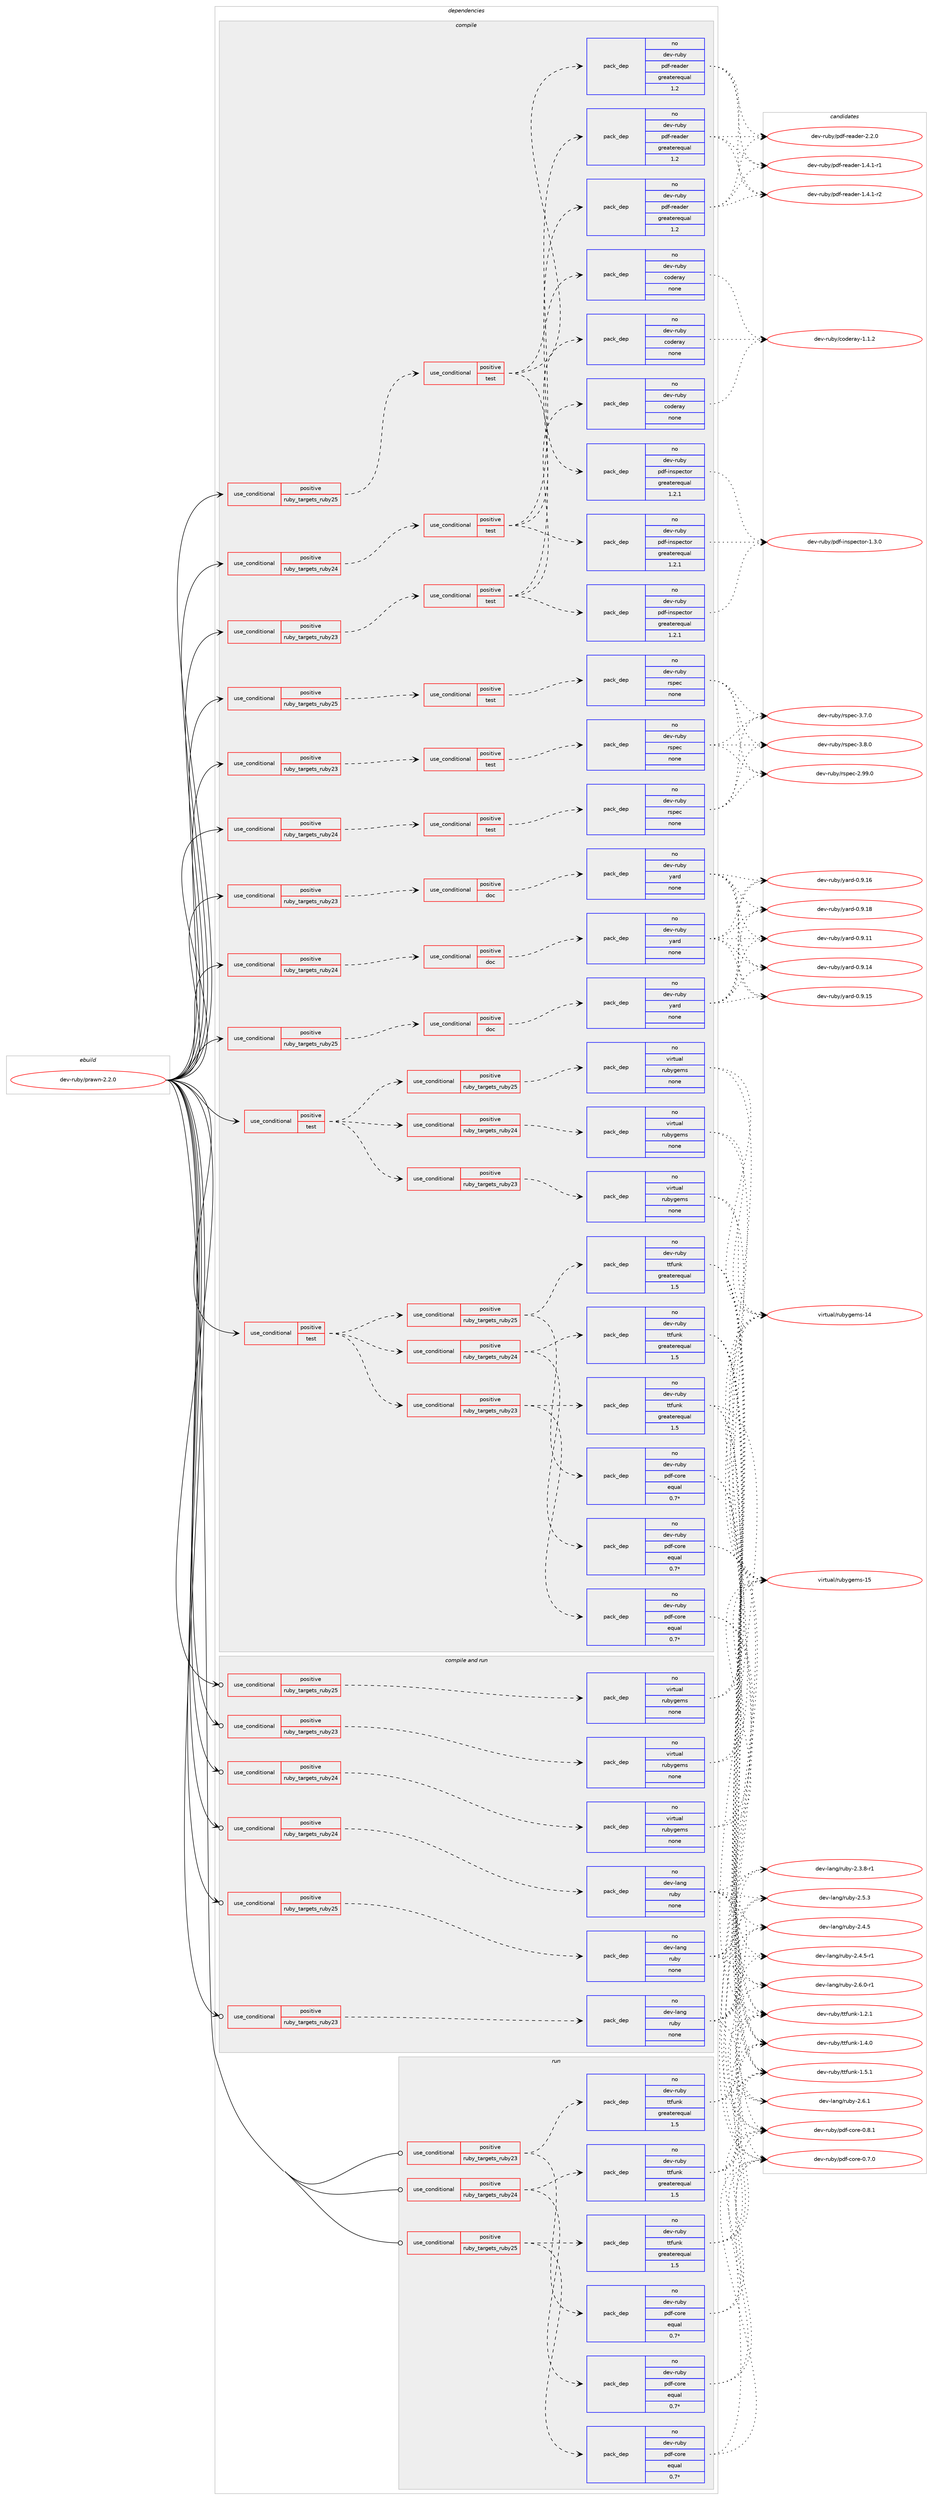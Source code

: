 digraph prolog {

# *************
# Graph options
# *************

newrank=true;
concentrate=true;
compound=true;
graph [rankdir=LR,fontname=Helvetica,fontsize=10,ranksep=1.5];#, ranksep=2.5, nodesep=0.2];
edge  [arrowhead=vee];
node  [fontname=Helvetica,fontsize=10];

# **********
# The ebuild
# **********

subgraph cluster_leftcol {
color=gray;
rank=same;
label=<<i>ebuild</i>>;
id [label="dev-ruby/prawn-2.2.0", color=red, width=4, href="../dev-ruby/prawn-2.2.0.svg"];
}

# ****************
# The dependencies
# ****************

subgraph cluster_midcol {
color=gray;
label=<<i>dependencies</i>>;
subgraph cluster_compile {
fillcolor="#eeeeee";
style=filled;
label=<<i>compile</i>>;
subgraph cond409735 {
dependency1512129 [label=<<TABLE BORDER="0" CELLBORDER="1" CELLSPACING="0" CELLPADDING="4"><TR><TD ROWSPAN="3" CELLPADDING="10">use_conditional</TD></TR><TR><TD>positive</TD></TR><TR><TD>ruby_targets_ruby23</TD></TR></TABLE>>, shape=none, color=red];
subgraph cond409736 {
dependency1512130 [label=<<TABLE BORDER="0" CELLBORDER="1" CELLSPACING="0" CELLPADDING="4"><TR><TD ROWSPAN="3" CELLPADDING="10">use_conditional</TD></TR><TR><TD>positive</TD></TR><TR><TD>doc</TD></TR></TABLE>>, shape=none, color=red];
subgraph pack1078888 {
dependency1512131 [label=<<TABLE BORDER="0" CELLBORDER="1" CELLSPACING="0" CELLPADDING="4" WIDTH="220"><TR><TD ROWSPAN="6" CELLPADDING="30">pack_dep</TD></TR><TR><TD WIDTH="110">no</TD></TR><TR><TD>dev-ruby</TD></TR><TR><TD>yard</TD></TR><TR><TD>none</TD></TR><TR><TD></TD></TR></TABLE>>, shape=none, color=blue];
}
dependency1512130:e -> dependency1512131:w [weight=20,style="dashed",arrowhead="vee"];
}
dependency1512129:e -> dependency1512130:w [weight=20,style="dashed",arrowhead="vee"];
}
id:e -> dependency1512129:w [weight=20,style="solid",arrowhead="vee"];
subgraph cond409737 {
dependency1512132 [label=<<TABLE BORDER="0" CELLBORDER="1" CELLSPACING="0" CELLPADDING="4"><TR><TD ROWSPAN="3" CELLPADDING="10">use_conditional</TD></TR><TR><TD>positive</TD></TR><TR><TD>ruby_targets_ruby23</TD></TR></TABLE>>, shape=none, color=red];
subgraph cond409738 {
dependency1512133 [label=<<TABLE BORDER="0" CELLBORDER="1" CELLSPACING="0" CELLPADDING="4"><TR><TD ROWSPAN="3" CELLPADDING="10">use_conditional</TD></TR><TR><TD>positive</TD></TR><TR><TD>test</TD></TR></TABLE>>, shape=none, color=red];
subgraph pack1078889 {
dependency1512134 [label=<<TABLE BORDER="0" CELLBORDER="1" CELLSPACING="0" CELLPADDING="4" WIDTH="220"><TR><TD ROWSPAN="6" CELLPADDING="30">pack_dep</TD></TR><TR><TD WIDTH="110">no</TD></TR><TR><TD>dev-ruby</TD></TR><TR><TD>coderay</TD></TR><TR><TD>none</TD></TR><TR><TD></TD></TR></TABLE>>, shape=none, color=blue];
}
dependency1512133:e -> dependency1512134:w [weight=20,style="dashed",arrowhead="vee"];
subgraph pack1078890 {
dependency1512135 [label=<<TABLE BORDER="0" CELLBORDER="1" CELLSPACING="0" CELLPADDING="4" WIDTH="220"><TR><TD ROWSPAN="6" CELLPADDING="30">pack_dep</TD></TR><TR><TD WIDTH="110">no</TD></TR><TR><TD>dev-ruby</TD></TR><TR><TD>pdf-inspector</TD></TR><TR><TD>greaterequal</TD></TR><TR><TD>1.2.1</TD></TR></TABLE>>, shape=none, color=blue];
}
dependency1512133:e -> dependency1512135:w [weight=20,style="dashed",arrowhead="vee"];
subgraph pack1078891 {
dependency1512136 [label=<<TABLE BORDER="0" CELLBORDER="1" CELLSPACING="0" CELLPADDING="4" WIDTH="220"><TR><TD ROWSPAN="6" CELLPADDING="30">pack_dep</TD></TR><TR><TD WIDTH="110">no</TD></TR><TR><TD>dev-ruby</TD></TR><TR><TD>pdf-reader</TD></TR><TR><TD>greaterequal</TD></TR><TR><TD>1.2</TD></TR></TABLE>>, shape=none, color=blue];
}
dependency1512133:e -> dependency1512136:w [weight=20,style="dashed",arrowhead="vee"];
}
dependency1512132:e -> dependency1512133:w [weight=20,style="dashed",arrowhead="vee"];
}
id:e -> dependency1512132:w [weight=20,style="solid",arrowhead="vee"];
subgraph cond409739 {
dependency1512137 [label=<<TABLE BORDER="0" CELLBORDER="1" CELLSPACING="0" CELLPADDING="4"><TR><TD ROWSPAN="3" CELLPADDING="10">use_conditional</TD></TR><TR><TD>positive</TD></TR><TR><TD>ruby_targets_ruby23</TD></TR></TABLE>>, shape=none, color=red];
subgraph cond409740 {
dependency1512138 [label=<<TABLE BORDER="0" CELLBORDER="1" CELLSPACING="0" CELLPADDING="4"><TR><TD ROWSPAN="3" CELLPADDING="10">use_conditional</TD></TR><TR><TD>positive</TD></TR><TR><TD>test</TD></TR></TABLE>>, shape=none, color=red];
subgraph pack1078892 {
dependency1512139 [label=<<TABLE BORDER="0" CELLBORDER="1" CELLSPACING="0" CELLPADDING="4" WIDTH="220"><TR><TD ROWSPAN="6" CELLPADDING="30">pack_dep</TD></TR><TR><TD WIDTH="110">no</TD></TR><TR><TD>dev-ruby</TD></TR><TR><TD>rspec</TD></TR><TR><TD>none</TD></TR><TR><TD></TD></TR></TABLE>>, shape=none, color=blue];
}
dependency1512138:e -> dependency1512139:w [weight=20,style="dashed",arrowhead="vee"];
}
dependency1512137:e -> dependency1512138:w [weight=20,style="dashed",arrowhead="vee"];
}
id:e -> dependency1512137:w [weight=20,style="solid",arrowhead="vee"];
subgraph cond409741 {
dependency1512140 [label=<<TABLE BORDER="0" CELLBORDER="1" CELLSPACING="0" CELLPADDING="4"><TR><TD ROWSPAN="3" CELLPADDING="10">use_conditional</TD></TR><TR><TD>positive</TD></TR><TR><TD>ruby_targets_ruby24</TD></TR></TABLE>>, shape=none, color=red];
subgraph cond409742 {
dependency1512141 [label=<<TABLE BORDER="0" CELLBORDER="1" CELLSPACING="0" CELLPADDING="4"><TR><TD ROWSPAN="3" CELLPADDING="10">use_conditional</TD></TR><TR><TD>positive</TD></TR><TR><TD>doc</TD></TR></TABLE>>, shape=none, color=red];
subgraph pack1078893 {
dependency1512142 [label=<<TABLE BORDER="0" CELLBORDER="1" CELLSPACING="0" CELLPADDING="4" WIDTH="220"><TR><TD ROWSPAN="6" CELLPADDING="30">pack_dep</TD></TR><TR><TD WIDTH="110">no</TD></TR><TR><TD>dev-ruby</TD></TR><TR><TD>yard</TD></TR><TR><TD>none</TD></TR><TR><TD></TD></TR></TABLE>>, shape=none, color=blue];
}
dependency1512141:e -> dependency1512142:w [weight=20,style="dashed",arrowhead="vee"];
}
dependency1512140:e -> dependency1512141:w [weight=20,style="dashed",arrowhead="vee"];
}
id:e -> dependency1512140:w [weight=20,style="solid",arrowhead="vee"];
subgraph cond409743 {
dependency1512143 [label=<<TABLE BORDER="0" CELLBORDER="1" CELLSPACING="0" CELLPADDING="4"><TR><TD ROWSPAN="3" CELLPADDING="10">use_conditional</TD></TR><TR><TD>positive</TD></TR><TR><TD>ruby_targets_ruby24</TD></TR></TABLE>>, shape=none, color=red];
subgraph cond409744 {
dependency1512144 [label=<<TABLE BORDER="0" CELLBORDER="1" CELLSPACING="0" CELLPADDING="4"><TR><TD ROWSPAN="3" CELLPADDING="10">use_conditional</TD></TR><TR><TD>positive</TD></TR><TR><TD>test</TD></TR></TABLE>>, shape=none, color=red];
subgraph pack1078894 {
dependency1512145 [label=<<TABLE BORDER="0" CELLBORDER="1" CELLSPACING="0" CELLPADDING="4" WIDTH="220"><TR><TD ROWSPAN="6" CELLPADDING="30">pack_dep</TD></TR><TR><TD WIDTH="110">no</TD></TR><TR><TD>dev-ruby</TD></TR><TR><TD>coderay</TD></TR><TR><TD>none</TD></TR><TR><TD></TD></TR></TABLE>>, shape=none, color=blue];
}
dependency1512144:e -> dependency1512145:w [weight=20,style="dashed",arrowhead="vee"];
subgraph pack1078895 {
dependency1512146 [label=<<TABLE BORDER="0" CELLBORDER="1" CELLSPACING="0" CELLPADDING="4" WIDTH="220"><TR><TD ROWSPAN="6" CELLPADDING="30">pack_dep</TD></TR><TR><TD WIDTH="110">no</TD></TR><TR><TD>dev-ruby</TD></TR><TR><TD>pdf-inspector</TD></TR><TR><TD>greaterequal</TD></TR><TR><TD>1.2.1</TD></TR></TABLE>>, shape=none, color=blue];
}
dependency1512144:e -> dependency1512146:w [weight=20,style="dashed",arrowhead="vee"];
subgraph pack1078896 {
dependency1512147 [label=<<TABLE BORDER="0" CELLBORDER="1" CELLSPACING="0" CELLPADDING="4" WIDTH="220"><TR><TD ROWSPAN="6" CELLPADDING="30">pack_dep</TD></TR><TR><TD WIDTH="110">no</TD></TR><TR><TD>dev-ruby</TD></TR><TR><TD>pdf-reader</TD></TR><TR><TD>greaterequal</TD></TR><TR><TD>1.2</TD></TR></TABLE>>, shape=none, color=blue];
}
dependency1512144:e -> dependency1512147:w [weight=20,style="dashed",arrowhead="vee"];
}
dependency1512143:e -> dependency1512144:w [weight=20,style="dashed",arrowhead="vee"];
}
id:e -> dependency1512143:w [weight=20,style="solid",arrowhead="vee"];
subgraph cond409745 {
dependency1512148 [label=<<TABLE BORDER="0" CELLBORDER="1" CELLSPACING="0" CELLPADDING="4"><TR><TD ROWSPAN="3" CELLPADDING="10">use_conditional</TD></TR><TR><TD>positive</TD></TR><TR><TD>ruby_targets_ruby24</TD></TR></TABLE>>, shape=none, color=red];
subgraph cond409746 {
dependency1512149 [label=<<TABLE BORDER="0" CELLBORDER="1" CELLSPACING="0" CELLPADDING="4"><TR><TD ROWSPAN="3" CELLPADDING="10">use_conditional</TD></TR><TR><TD>positive</TD></TR><TR><TD>test</TD></TR></TABLE>>, shape=none, color=red];
subgraph pack1078897 {
dependency1512150 [label=<<TABLE BORDER="0" CELLBORDER="1" CELLSPACING="0" CELLPADDING="4" WIDTH="220"><TR><TD ROWSPAN="6" CELLPADDING="30">pack_dep</TD></TR><TR><TD WIDTH="110">no</TD></TR><TR><TD>dev-ruby</TD></TR><TR><TD>rspec</TD></TR><TR><TD>none</TD></TR><TR><TD></TD></TR></TABLE>>, shape=none, color=blue];
}
dependency1512149:e -> dependency1512150:w [weight=20,style="dashed",arrowhead="vee"];
}
dependency1512148:e -> dependency1512149:w [weight=20,style="dashed",arrowhead="vee"];
}
id:e -> dependency1512148:w [weight=20,style="solid",arrowhead="vee"];
subgraph cond409747 {
dependency1512151 [label=<<TABLE BORDER="0" CELLBORDER="1" CELLSPACING="0" CELLPADDING="4"><TR><TD ROWSPAN="3" CELLPADDING="10">use_conditional</TD></TR><TR><TD>positive</TD></TR><TR><TD>ruby_targets_ruby25</TD></TR></TABLE>>, shape=none, color=red];
subgraph cond409748 {
dependency1512152 [label=<<TABLE BORDER="0" CELLBORDER="1" CELLSPACING="0" CELLPADDING="4"><TR><TD ROWSPAN="3" CELLPADDING="10">use_conditional</TD></TR><TR><TD>positive</TD></TR><TR><TD>doc</TD></TR></TABLE>>, shape=none, color=red];
subgraph pack1078898 {
dependency1512153 [label=<<TABLE BORDER="0" CELLBORDER="1" CELLSPACING="0" CELLPADDING="4" WIDTH="220"><TR><TD ROWSPAN="6" CELLPADDING="30">pack_dep</TD></TR><TR><TD WIDTH="110">no</TD></TR><TR><TD>dev-ruby</TD></TR><TR><TD>yard</TD></TR><TR><TD>none</TD></TR><TR><TD></TD></TR></TABLE>>, shape=none, color=blue];
}
dependency1512152:e -> dependency1512153:w [weight=20,style="dashed",arrowhead="vee"];
}
dependency1512151:e -> dependency1512152:w [weight=20,style="dashed",arrowhead="vee"];
}
id:e -> dependency1512151:w [weight=20,style="solid",arrowhead="vee"];
subgraph cond409749 {
dependency1512154 [label=<<TABLE BORDER="0" CELLBORDER="1" CELLSPACING="0" CELLPADDING="4"><TR><TD ROWSPAN="3" CELLPADDING="10">use_conditional</TD></TR><TR><TD>positive</TD></TR><TR><TD>ruby_targets_ruby25</TD></TR></TABLE>>, shape=none, color=red];
subgraph cond409750 {
dependency1512155 [label=<<TABLE BORDER="0" CELLBORDER="1" CELLSPACING="0" CELLPADDING="4"><TR><TD ROWSPAN="3" CELLPADDING="10">use_conditional</TD></TR><TR><TD>positive</TD></TR><TR><TD>test</TD></TR></TABLE>>, shape=none, color=red];
subgraph pack1078899 {
dependency1512156 [label=<<TABLE BORDER="0" CELLBORDER="1" CELLSPACING="0" CELLPADDING="4" WIDTH="220"><TR><TD ROWSPAN="6" CELLPADDING="30">pack_dep</TD></TR><TR><TD WIDTH="110">no</TD></TR><TR><TD>dev-ruby</TD></TR><TR><TD>coderay</TD></TR><TR><TD>none</TD></TR><TR><TD></TD></TR></TABLE>>, shape=none, color=blue];
}
dependency1512155:e -> dependency1512156:w [weight=20,style="dashed",arrowhead="vee"];
subgraph pack1078900 {
dependency1512157 [label=<<TABLE BORDER="0" CELLBORDER="1" CELLSPACING="0" CELLPADDING="4" WIDTH="220"><TR><TD ROWSPAN="6" CELLPADDING="30">pack_dep</TD></TR><TR><TD WIDTH="110">no</TD></TR><TR><TD>dev-ruby</TD></TR><TR><TD>pdf-inspector</TD></TR><TR><TD>greaterequal</TD></TR><TR><TD>1.2.1</TD></TR></TABLE>>, shape=none, color=blue];
}
dependency1512155:e -> dependency1512157:w [weight=20,style="dashed",arrowhead="vee"];
subgraph pack1078901 {
dependency1512158 [label=<<TABLE BORDER="0" CELLBORDER="1" CELLSPACING="0" CELLPADDING="4" WIDTH="220"><TR><TD ROWSPAN="6" CELLPADDING="30">pack_dep</TD></TR><TR><TD WIDTH="110">no</TD></TR><TR><TD>dev-ruby</TD></TR><TR><TD>pdf-reader</TD></TR><TR><TD>greaterequal</TD></TR><TR><TD>1.2</TD></TR></TABLE>>, shape=none, color=blue];
}
dependency1512155:e -> dependency1512158:w [weight=20,style="dashed",arrowhead="vee"];
}
dependency1512154:e -> dependency1512155:w [weight=20,style="dashed",arrowhead="vee"];
}
id:e -> dependency1512154:w [weight=20,style="solid",arrowhead="vee"];
subgraph cond409751 {
dependency1512159 [label=<<TABLE BORDER="0" CELLBORDER="1" CELLSPACING="0" CELLPADDING="4"><TR><TD ROWSPAN="3" CELLPADDING="10">use_conditional</TD></TR><TR><TD>positive</TD></TR><TR><TD>ruby_targets_ruby25</TD></TR></TABLE>>, shape=none, color=red];
subgraph cond409752 {
dependency1512160 [label=<<TABLE BORDER="0" CELLBORDER="1" CELLSPACING="0" CELLPADDING="4"><TR><TD ROWSPAN="3" CELLPADDING="10">use_conditional</TD></TR><TR><TD>positive</TD></TR><TR><TD>test</TD></TR></TABLE>>, shape=none, color=red];
subgraph pack1078902 {
dependency1512161 [label=<<TABLE BORDER="0" CELLBORDER="1" CELLSPACING="0" CELLPADDING="4" WIDTH="220"><TR><TD ROWSPAN="6" CELLPADDING="30">pack_dep</TD></TR><TR><TD WIDTH="110">no</TD></TR><TR><TD>dev-ruby</TD></TR><TR><TD>rspec</TD></TR><TR><TD>none</TD></TR><TR><TD></TD></TR></TABLE>>, shape=none, color=blue];
}
dependency1512160:e -> dependency1512161:w [weight=20,style="dashed",arrowhead="vee"];
}
dependency1512159:e -> dependency1512160:w [weight=20,style="dashed",arrowhead="vee"];
}
id:e -> dependency1512159:w [weight=20,style="solid",arrowhead="vee"];
subgraph cond409753 {
dependency1512162 [label=<<TABLE BORDER="0" CELLBORDER="1" CELLSPACING="0" CELLPADDING="4"><TR><TD ROWSPAN="3" CELLPADDING="10">use_conditional</TD></TR><TR><TD>positive</TD></TR><TR><TD>test</TD></TR></TABLE>>, shape=none, color=red];
subgraph cond409754 {
dependency1512163 [label=<<TABLE BORDER="0" CELLBORDER="1" CELLSPACING="0" CELLPADDING="4"><TR><TD ROWSPAN="3" CELLPADDING="10">use_conditional</TD></TR><TR><TD>positive</TD></TR><TR><TD>ruby_targets_ruby23</TD></TR></TABLE>>, shape=none, color=red];
subgraph pack1078903 {
dependency1512164 [label=<<TABLE BORDER="0" CELLBORDER="1" CELLSPACING="0" CELLPADDING="4" WIDTH="220"><TR><TD ROWSPAN="6" CELLPADDING="30">pack_dep</TD></TR><TR><TD WIDTH="110">no</TD></TR><TR><TD>dev-ruby</TD></TR><TR><TD>pdf-core</TD></TR><TR><TD>equal</TD></TR><TR><TD>0.7*</TD></TR></TABLE>>, shape=none, color=blue];
}
dependency1512163:e -> dependency1512164:w [weight=20,style="dashed",arrowhead="vee"];
subgraph pack1078904 {
dependency1512165 [label=<<TABLE BORDER="0" CELLBORDER="1" CELLSPACING="0" CELLPADDING="4" WIDTH="220"><TR><TD ROWSPAN="6" CELLPADDING="30">pack_dep</TD></TR><TR><TD WIDTH="110">no</TD></TR><TR><TD>dev-ruby</TD></TR><TR><TD>ttfunk</TD></TR><TR><TD>greaterequal</TD></TR><TR><TD>1.5</TD></TR></TABLE>>, shape=none, color=blue];
}
dependency1512163:e -> dependency1512165:w [weight=20,style="dashed",arrowhead="vee"];
}
dependency1512162:e -> dependency1512163:w [weight=20,style="dashed",arrowhead="vee"];
subgraph cond409755 {
dependency1512166 [label=<<TABLE BORDER="0" CELLBORDER="1" CELLSPACING="0" CELLPADDING="4"><TR><TD ROWSPAN="3" CELLPADDING="10">use_conditional</TD></TR><TR><TD>positive</TD></TR><TR><TD>ruby_targets_ruby24</TD></TR></TABLE>>, shape=none, color=red];
subgraph pack1078905 {
dependency1512167 [label=<<TABLE BORDER="0" CELLBORDER="1" CELLSPACING="0" CELLPADDING="4" WIDTH="220"><TR><TD ROWSPAN="6" CELLPADDING="30">pack_dep</TD></TR><TR><TD WIDTH="110">no</TD></TR><TR><TD>dev-ruby</TD></TR><TR><TD>pdf-core</TD></TR><TR><TD>equal</TD></TR><TR><TD>0.7*</TD></TR></TABLE>>, shape=none, color=blue];
}
dependency1512166:e -> dependency1512167:w [weight=20,style="dashed",arrowhead="vee"];
subgraph pack1078906 {
dependency1512168 [label=<<TABLE BORDER="0" CELLBORDER="1" CELLSPACING="0" CELLPADDING="4" WIDTH="220"><TR><TD ROWSPAN="6" CELLPADDING="30">pack_dep</TD></TR><TR><TD WIDTH="110">no</TD></TR><TR><TD>dev-ruby</TD></TR><TR><TD>ttfunk</TD></TR><TR><TD>greaterequal</TD></TR><TR><TD>1.5</TD></TR></TABLE>>, shape=none, color=blue];
}
dependency1512166:e -> dependency1512168:w [weight=20,style="dashed",arrowhead="vee"];
}
dependency1512162:e -> dependency1512166:w [weight=20,style="dashed",arrowhead="vee"];
subgraph cond409756 {
dependency1512169 [label=<<TABLE BORDER="0" CELLBORDER="1" CELLSPACING="0" CELLPADDING="4"><TR><TD ROWSPAN="3" CELLPADDING="10">use_conditional</TD></TR><TR><TD>positive</TD></TR><TR><TD>ruby_targets_ruby25</TD></TR></TABLE>>, shape=none, color=red];
subgraph pack1078907 {
dependency1512170 [label=<<TABLE BORDER="0" CELLBORDER="1" CELLSPACING="0" CELLPADDING="4" WIDTH="220"><TR><TD ROWSPAN="6" CELLPADDING="30">pack_dep</TD></TR><TR><TD WIDTH="110">no</TD></TR><TR><TD>dev-ruby</TD></TR><TR><TD>pdf-core</TD></TR><TR><TD>equal</TD></TR><TR><TD>0.7*</TD></TR></TABLE>>, shape=none, color=blue];
}
dependency1512169:e -> dependency1512170:w [weight=20,style="dashed",arrowhead="vee"];
subgraph pack1078908 {
dependency1512171 [label=<<TABLE BORDER="0" CELLBORDER="1" CELLSPACING="0" CELLPADDING="4" WIDTH="220"><TR><TD ROWSPAN="6" CELLPADDING="30">pack_dep</TD></TR><TR><TD WIDTH="110">no</TD></TR><TR><TD>dev-ruby</TD></TR><TR><TD>ttfunk</TD></TR><TR><TD>greaterequal</TD></TR><TR><TD>1.5</TD></TR></TABLE>>, shape=none, color=blue];
}
dependency1512169:e -> dependency1512171:w [weight=20,style="dashed",arrowhead="vee"];
}
dependency1512162:e -> dependency1512169:w [weight=20,style="dashed",arrowhead="vee"];
}
id:e -> dependency1512162:w [weight=20,style="solid",arrowhead="vee"];
subgraph cond409757 {
dependency1512172 [label=<<TABLE BORDER="0" CELLBORDER="1" CELLSPACING="0" CELLPADDING="4"><TR><TD ROWSPAN="3" CELLPADDING="10">use_conditional</TD></TR><TR><TD>positive</TD></TR><TR><TD>test</TD></TR></TABLE>>, shape=none, color=red];
subgraph cond409758 {
dependency1512173 [label=<<TABLE BORDER="0" CELLBORDER="1" CELLSPACING="0" CELLPADDING="4"><TR><TD ROWSPAN="3" CELLPADDING="10">use_conditional</TD></TR><TR><TD>positive</TD></TR><TR><TD>ruby_targets_ruby23</TD></TR></TABLE>>, shape=none, color=red];
subgraph pack1078909 {
dependency1512174 [label=<<TABLE BORDER="0" CELLBORDER="1" CELLSPACING="0" CELLPADDING="4" WIDTH="220"><TR><TD ROWSPAN="6" CELLPADDING="30">pack_dep</TD></TR><TR><TD WIDTH="110">no</TD></TR><TR><TD>virtual</TD></TR><TR><TD>rubygems</TD></TR><TR><TD>none</TD></TR><TR><TD></TD></TR></TABLE>>, shape=none, color=blue];
}
dependency1512173:e -> dependency1512174:w [weight=20,style="dashed",arrowhead="vee"];
}
dependency1512172:e -> dependency1512173:w [weight=20,style="dashed",arrowhead="vee"];
subgraph cond409759 {
dependency1512175 [label=<<TABLE BORDER="0" CELLBORDER="1" CELLSPACING="0" CELLPADDING="4"><TR><TD ROWSPAN="3" CELLPADDING="10">use_conditional</TD></TR><TR><TD>positive</TD></TR><TR><TD>ruby_targets_ruby24</TD></TR></TABLE>>, shape=none, color=red];
subgraph pack1078910 {
dependency1512176 [label=<<TABLE BORDER="0" CELLBORDER="1" CELLSPACING="0" CELLPADDING="4" WIDTH="220"><TR><TD ROWSPAN="6" CELLPADDING="30">pack_dep</TD></TR><TR><TD WIDTH="110">no</TD></TR><TR><TD>virtual</TD></TR><TR><TD>rubygems</TD></TR><TR><TD>none</TD></TR><TR><TD></TD></TR></TABLE>>, shape=none, color=blue];
}
dependency1512175:e -> dependency1512176:w [weight=20,style="dashed",arrowhead="vee"];
}
dependency1512172:e -> dependency1512175:w [weight=20,style="dashed",arrowhead="vee"];
subgraph cond409760 {
dependency1512177 [label=<<TABLE BORDER="0" CELLBORDER="1" CELLSPACING="0" CELLPADDING="4"><TR><TD ROWSPAN="3" CELLPADDING="10">use_conditional</TD></TR><TR><TD>positive</TD></TR><TR><TD>ruby_targets_ruby25</TD></TR></TABLE>>, shape=none, color=red];
subgraph pack1078911 {
dependency1512178 [label=<<TABLE BORDER="0" CELLBORDER="1" CELLSPACING="0" CELLPADDING="4" WIDTH="220"><TR><TD ROWSPAN="6" CELLPADDING="30">pack_dep</TD></TR><TR><TD WIDTH="110">no</TD></TR><TR><TD>virtual</TD></TR><TR><TD>rubygems</TD></TR><TR><TD>none</TD></TR><TR><TD></TD></TR></TABLE>>, shape=none, color=blue];
}
dependency1512177:e -> dependency1512178:w [weight=20,style="dashed",arrowhead="vee"];
}
dependency1512172:e -> dependency1512177:w [weight=20,style="dashed",arrowhead="vee"];
}
id:e -> dependency1512172:w [weight=20,style="solid",arrowhead="vee"];
}
subgraph cluster_compileandrun {
fillcolor="#eeeeee";
style=filled;
label=<<i>compile and run</i>>;
subgraph cond409761 {
dependency1512179 [label=<<TABLE BORDER="0" CELLBORDER="1" CELLSPACING="0" CELLPADDING="4"><TR><TD ROWSPAN="3" CELLPADDING="10">use_conditional</TD></TR><TR><TD>positive</TD></TR><TR><TD>ruby_targets_ruby23</TD></TR></TABLE>>, shape=none, color=red];
subgraph pack1078912 {
dependency1512180 [label=<<TABLE BORDER="0" CELLBORDER="1" CELLSPACING="0" CELLPADDING="4" WIDTH="220"><TR><TD ROWSPAN="6" CELLPADDING="30">pack_dep</TD></TR><TR><TD WIDTH="110">no</TD></TR><TR><TD>dev-lang</TD></TR><TR><TD>ruby</TD></TR><TR><TD>none</TD></TR><TR><TD></TD></TR></TABLE>>, shape=none, color=blue];
}
dependency1512179:e -> dependency1512180:w [weight=20,style="dashed",arrowhead="vee"];
}
id:e -> dependency1512179:w [weight=20,style="solid",arrowhead="odotvee"];
subgraph cond409762 {
dependency1512181 [label=<<TABLE BORDER="0" CELLBORDER="1" CELLSPACING="0" CELLPADDING="4"><TR><TD ROWSPAN="3" CELLPADDING="10">use_conditional</TD></TR><TR><TD>positive</TD></TR><TR><TD>ruby_targets_ruby23</TD></TR></TABLE>>, shape=none, color=red];
subgraph pack1078913 {
dependency1512182 [label=<<TABLE BORDER="0" CELLBORDER="1" CELLSPACING="0" CELLPADDING="4" WIDTH="220"><TR><TD ROWSPAN="6" CELLPADDING="30">pack_dep</TD></TR><TR><TD WIDTH="110">no</TD></TR><TR><TD>virtual</TD></TR><TR><TD>rubygems</TD></TR><TR><TD>none</TD></TR><TR><TD></TD></TR></TABLE>>, shape=none, color=blue];
}
dependency1512181:e -> dependency1512182:w [weight=20,style="dashed",arrowhead="vee"];
}
id:e -> dependency1512181:w [weight=20,style="solid",arrowhead="odotvee"];
subgraph cond409763 {
dependency1512183 [label=<<TABLE BORDER="0" CELLBORDER="1" CELLSPACING="0" CELLPADDING="4"><TR><TD ROWSPAN="3" CELLPADDING="10">use_conditional</TD></TR><TR><TD>positive</TD></TR><TR><TD>ruby_targets_ruby24</TD></TR></TABLE>>, shape=none, color=red];
subgraph pack1078914 {
dependency1512184 [label=<<TABLE BORDER="0" CELLBORDER="1" CELLSPACING="0" CELLPADDING="4" WIDTH="220"><TR><TD ROWSPAN="6" CELLPADDING="30">pack_dep</TD></TR><TR><TD WIDTH="110">no</TD></TR><TR><TD>dev-lang</TD></TR><TR><TD>ruby</TD></TR><TR><TD>none</TD></TR><TR><TD></TD></TR></TABLE>>, shape=none, color=blue];
}
dependency1512183:e -> dependency1512184:w [weight=20,style="dashed",arrowhead="vee"];
}
id:e -> dependency1512183:w [weight=20,style="solid",arrowhead="odotvee"];
subgraph cond409764 {
dependency1512185 [label=<<TABLE BORDER="0" CELLBORDER="1" CELLSPACING="0" CELLPADDING="4"><TR><TD ROWSPAN="3" CELLPADDING="10">use_conditional</TD></TR><TR><TD>positive</TD></TR><TR><TD>ruby_targets_ruby24</TD></TR></TABLE>>, shape=none, color=red];
subgraph pack1078915 {
dependency1512186 [label=<<TABLE BORDER="0" CELLBORDER="1" CELLSPACING="0" CELLPADDING="4" WIDTH="220"><TR><TD ROWSPAN="6" CELLPADDING="30">pack_dep</TD></TR><TR><TD WIDTH="110">no</TD></TR><TR><TD>virtual</TD></TR><TR><TD>rubygems</TD></TR><TR><TD>none</TD></TR><TR><TD></TD></TR></TABLE>>, shape=none, color=blue];
}
dependency1512185:e -> dependency1512186:w [weight=20,style="dashed",arrowhead="vee"];
}
id:e -> dependency1512185:w [weight=20,style="solid",arrowhead="odotvee"];
subgraph cond409765 {
dependency1512187 [label=<<TABLE BORDER="0" CELLBORDER="1" CELLSPACING="0" CELLPADDING="4"><TR><TD ROWSPAN="3" CELLPADDING="10">use_conditional</TD></TR><TR><TD>positive</TD></TR><TR><TD>ruby_targets_ruby25</TD></TR></TABLE>>, shape=none, color=red];
subgraph pack1078916 {
dependency1512188 [label=<<TABLE BORDER="0" CELLBORDER="1" CELLSPACING="0" CELLPADDING="4" WIDTH="220"><TR><TD ROWSPAN="6" CELLPADDING="30">pack_dep</TD></TR><TR><TD WIDTH="110">no</TD></TR><TR><TD>dev-lang</TD></TR><TR><TD>ruby</TD></TR><TR><TD>none</TD></TR><TR><TD></TD></TR></TABLE>>, shape=none, color=blue];
}
dependency1512187:e -> dependency1512188:w [weight=20,style="dashed",arrowhead="vee"];
}
id:e -> dependency1512187:w [weight=20,style="solid",arrowhead="odotvee"];
subgraph cond409766 {
dependency1512189 [label=<<TABLE BORDER="0" CELLBORDER="1" CELLSPACING="0" CELLPADDING="4"><TR><TD ROWSPAN="3" CELLPADDING="10">use_conditional</TD></TR><TR><TD>positive</TD></TR><TR><TD>ruby_targets_ruby25</TD></TR></TABLE>>, shape=none, color=red];
subgraph pack1078917 {
dependency1512190 [label=<<TABLE BORDER="0" CELLBORDER="1" CELLSPACING="0" CELLPADDING="4" WIDTH="220"><TR><TD ROWSPAN="6" CELLPADDING="30">pack_dep</TD></TR><TR><TD WIDTH="110">no</TD></TR><TR><TD>virtual</TD></TR><TR><TD>rubygems</TD></TR><TR><TD>none</TD></TR><TR><TD></TD></TR></TABLE>>, shape=none, color=blue];
}
dependency1512189:e -> dependency1512190:w [weight=20,style="dashed",arrowhead="vee"];
}
id:e -> dependency1512189:w [weight=20,style="solid",arrowhead="odotvee"];
}
subgraph cluster_run {
fillcolor="#eeeeee";
style=filled;
label=<<i>run</i>>;
subgraph cond409767 {
dependency1512191 [label=<<TABLE BORDER="0" CELLBORDER="1" CELLSPACING="0" CELLPADDING="4"><TR><TD ROWSPAN="3" CELLPADDING="10">use_conditional</TD></TR><TR><TD>positive</TD></TR><TR><TD>ruby_targets_ruby23</TD></TR></TABLE>>, shape=none, color=red];
subgraph pack1078918 {
dependency1512192 [label=<<TABLE BORDER="0" CELLBORDER="1" CELLSPACING="0" CELLPADDING="4" WIDTH="220"><TR><TD ROWSPAN="6" CELLPADDING="30">pack_dep</TD></TR><TR><TD WIDTH="110">no</TD></TR><TR><TD>dev-ruby</TD></TR><TR><TD>pdf-core</TD></TR><TR><TD>equal</TD></TR><TR><TD>0.7*</TD></TR></TABLE>>, shape=none, color=blue];
}
dependency1512191:e -> dependency1512192:w [weight=20,style="dashed",arrowhead="vee"];
subgraph pack1078919 {
dependency1512193 [label=<<TABLE BORDER="0" CELLBORDER="1" CELLSPACING="0" CELLPADDING="4" WIDTH="220"><TR><TD ROWSPAN="6" CELLPADDING="30">pack_dep</TD></TR><TR><TD WIDTH="110">no</TD></TR><TR><TD>dev-ruby</TD></TR><TR><TD>ttfunk</TD></TR><TR><TD>greaterequal</TD></TR><TR><TD>1.5</TD></TR></TABLE>>, shape=none, color=blue];
}
dependency1512191:e -> dependency1512193:w [weight=20,style="dashed",arrowhead="vee"];
}
id:e -> dependency1512191:w [weight=20,style="solid",arrowhead="odot"];
subgraph cond409768 {
dependency1512194 [label=<<TABLE BORDER="0" CELLBORDER="1" CELLSPACING="0" CELLPADDING="4"><TR><TD ROWSPAN="3" CELLPADDING="10">use_conditional</TD></TR><TR><TD>positive</TD></TR><TR><TD>ruby_targets_ruby24</TD></TR></TABLE>>, shape=none, color=red];
subgraph pack1078920 {
dependency1512195 [label=<<TABLE BORDER="0" CELLBORDER="1" CELLSPACING="0" CELLPADDING="4" WIDTH="220"><TR><TD ROWSPAN="6" CELLPADDING="30">pack_dep</TD></TR><TR><TD WIDTH="110">no</TD></TR><TR><TD>dev-ruby</TD></TR><TR><TD>pdf-core</TD></TR><TR><TD>equal</TD></TR><TR><TD>0.7*</TD></TR></TABLE>>, shape=none, color=blue];
}
dependency1512194:e -> dependency1512195:w [weight=20,style="dashed",arrowhead="vee"];
subgraph pack1078921 {
dependency1512196 [label=<<TABLE BORDER="0" CELLBORDER="1" CELLSPACING="0" CELLPADDING="4" WIDTH="220"><TR><TD ROWSPAN="6" CELLPADDING="30">pack_dep</TD></TR><TR><TD WIDTH="110">no</TD></TR><TR><TD>dev-ruby</TD></TR><TR><TD>ttfunk</TD></TR><TR><TD>greaterequal</TD></TR><TR><TD>1.5</TD></TR></TABLE>>, shape=none, color=blue];
}
dependency1512194:e -> dependency1512196:w [weight=20,style="dashed",arrowhead="vee"];
}
id:e -> dependency1512194:w [weight=20,style="solid",arrowhead="odot"];
subgraph cond409769 {
dependency1512197 [label=<<TABLE BORDER="0" CELLBORDER="1" CELLSPACING="0" CELLPADDING="4"><TR><TD ROWSPAN="3" CELLPADDING="10">use_conditional</TD></TR><TR><TD>positive</TD></TR><TR><TD>ruby_targets_ruby25</TD></TR></TABLE>>, shape=none, color=red];
subgraph pack1078922 {
dependency1512198 [label=<<TABLE BORDER="0" CELLBORDER="1" CELLSPACING="0" CELLPADDING="4" WIDTH="220"><TR><TD ROWSPAN="6" CELLPADDING="30">pack_dep</TD></TR><TR><TD WIDTH="110">no</TD></TR><TR><TD>dev-ruby</TD></TR><TR><TD>pdf-core</TD></TR><TR><TD>equal</TD></TR><TR><TD>0.7*</TD></TR></TABLE>>, shape=none, color=blue];
}
dependency1512197:e -> dependency1512198:w [weight=20,style="dashed",arrowhead="vee"];
subgraph pack1078923 {
dependency1512199 [label=<<TABLE BORDER="0" CELLBORDER="1" CELLSPACING="0" CELLPADDING="4" WIDTH="220"><TR><TD ROWSPAN="6" CELLPADDING="30">pack_dep</TD></TR><TR><TD WIDTH="110">no</TD></TR><TR><TD>dev-ruby</TD></TR><TR><TD>ttfunk</TD></TR><TR><TD>greaterequal</TD></TR><TR><TD>1.5</TD></TR></TABLE>>, shape=none, color=blue];
}
dependency1512197:e -> dependency1512199:w [weight=20,style="dashed",arrowhead="vee"];
}
id:e -> dependency1512197:w [weight=20,style="solid",arrowhead="odot"];
}
}

# **************
# The candidates
# **************

subgraph cluster_choices {
rank=same;
color=gray;
label=<<i>candidates</i>>;

subgraph choice1078888 {
color=black;
nodesep=1;
choice1001011184511411798121471219711410045484657464949 [label="dev-ruby/yard-0.9.11", color=red, width=4,href="../dev-ruby/yard-0.9.11.svg"];
choice1001011184511411798121471219711410045484657464952 [label="dev-ruby/yard-0.9.14", color=red, width=4,href="../dev-ruby/yard-0.9.14.svg"];
choice1001011184511411798121471219711410045484657464953 [label="dev-ruby/yard-0.9.15", color=red, width=4,href="../dev-ruby/yard-0.9.15.svg"];
choice1001011184511411798121471219711410045484657464954 [label="dev-ruby/yard-0.9.16", color=red, width=4,href="../dev-ruby/yard-0.9.16.svg"];
choice1001011184511411798121471219711410045484657464956 [label="dev-ruby/yard-0.9.18", color=red, width=4,href="../dev-ruby/yard-0.9.18.svg"];
dependency1512131:e -> choice1001011184511411798121471219711410045484657464949:w [style=dotted,weight="100"];
dependency1512131:e -> choice1001011184511411798121471219711410045484657464952:w [style=dotted,weight="100"];
dependency1512131:e -> choice1001011184511411798121471219711410045484657464953:w [style=dotted,weight="100"];
dependency1512131:e -> choice1001011184511411798121471219711410045484657464954:w [style=dotted,weight="100"];
dependency1512131:e -> choice1001011184511411798121471219711410045484657464956:w [style=dotted,weight="100"];
}
subgraph choice1078889 {
color=black;
nodesep=1;
choice1001011184511411798121479911110010111497121454946494650 [label="dev-ruby/coderay-1.1.2", color=red, width=4,href="../dev-ruby/coderay-1.1.2.svg"];
dependency1512134:e -> choice1001011184511411798121479911110010111497121454946494650:w [style=dotted,weight="100"];
}
subgraph choice1078890 {
color=black;
nodesep=1;
choice1001011184511411798121471121001024510511011511210199116111114454946514648 [label="dev-ruby/pdf-inspector-1.3.0", color=red, width=4,href="../dev-ruby/pdf-inspector-1.3.0.svg"];
dependency1512135:e -> choice1001011184511411798121471121001024510511011511210199116111114454946514648:w [style=dotted,weight="100"];
}
subgraph choice1078891 {
color=black;
nodesep=1;
choice10010111845114117981214711210010245114101971001011144549465246494511449 [label="dev-ruby/pdf-reader-1.4.1-r1", color=red, width=4,href="../dev-ruby/pdf-reader-1.4.1-r1.svg"];
choice10010111845114117981214711210010245114101971001011144549465246494511450 [label="dev-ruby/pdf-reader-1.4.1-r2", color=red, width=4,href="../dev-ruby/pdf-reader-1.4.1-r2.svg"];
choice1001011184511411798121471121001024511410197100101114455046504648 [label="dev-ruby/pdf-reader-2.2.0", color=red, width=4,href="../dev-ruby/pdf-reader-2.2.0.svg"];
dependency1512136:e -> choice10010111845114117981214711210010245114101971001011144549465246494511449:w [style=dotted,weight="100"];
dependency1512136:e -> choice10010111845114117981214711210010245114101971001011144549465246494511450:w [style=dotted,weight="100"];
dependency1512136:e -> choice1001011184511411798121471121001024511410197100101114455046504648:w [style=dotted,weight="100"];
}
subgraph choice1078892 {
color=black;
nodesep=1;
choice1001011184511411798121471141151121019945504657574648 [label="dev-ruby/rspec-2.99.0", color=red, width=4,href="../dev-ruby/rspec-2.99.0.svg"];
choice10010111845114117981214711411511210199455146554648 [label="dev-ruby/rspec-3.7.0", color=red, width=4,href="../dev-ruby/rspec-3.7.0.svg"];
choice10010111845114117981214711411511210199455146564648 [label="dev-ruby/rspec-3.8.0", color=red, width=4,href="../dev-ruby/rspec-3.8.0.svg"];
dependency1512139:e -> choice1001011184511411798121471141151121019945504657574648:w [style=dotted,weight="100"];
dependency1512139:e -> choice10010111845114117981214711411511210199455146554648:w [style=dotted,weight="100"];
dependency1512139:e -> choice10010111845114117981214711411511210199455146564648:w [style=dotted,weight="100"];
}
subgraph choice1078893 {
color=black;
nodesep=1;
choice1001011184511411798121471219711410045484657464949 [label="dev-ruby/yard-0.9.11", color=red, width=4,href="../dev-ruby/yard-0.9.11.svg"];
choice1001011184511411798121471219711410045484657464952 [label="dev-ruby/yard-0.9.14", color=red, width=4,href="../dev-ruby/yard-0.9.14.svg"];
choice1001011184511411798121471219711410045484657464953 [label="dev-ruby/yard-0.9.15", color=red, width=4,href="../dev-ruby/yard-0.9.15.svg"];
choice1001011184511411798121471219711410045484657464954 [label="dev-ruby/yard-0.9.16", color=red, width=4,href="../dev-ruby/yard-0.9.16.svg"];
choice1001011184511411798121471219711410045484657464956 [label="dev-ruby/yard-0.9.18", color=red, width=4,href="../dev-ruby/yard-0.9.18.svg"];
dependency1512142:e -> choice1001011184511411798121471219711410045484657464949:w [style=dotted,weight="100"];
dependency1512142:e -> choice1001011184511411798121471219711410045484657464952:w [style=dotted,weight="100"];
dependency1512142:e -> choice1001011184511411798121471219711410045484657464953:w [style=dotted,weight="100"];
dependency1512142:e -> choice1001011184511411798121471219711410045484657464954:w [style=dotted,weight="100"];
dependency1512142:e -> choice1001011184511411798121471219711410045484657464956:w [style=dotted,weight="100"];
}
subgraph choice1078894 {
color=black;
nodesep=1;
choice1001011184511411798121479911110010111497121454946494650 [label="dev-ruby/coderay-1.1.2", color=red, width=4,href="../dev-ruby/coderay-1.1.2.svg"];
dependency1512145:e -> choice1001011184511411798121479911110010111497121454946494650:w [style=dotted,weight="100"];
}
subgraph choice1078895 {
color=black;
nodesep=1;
choice1001011184511411798121471121001024510511011511210199116111114454946514648 [label="dev-ruby/pdf-inspector-1.3.0", color=red, width=4,href="../dev-ruby/pdf-inspector-1.3.0.svg"];
dependency1512146:e -> choice1001011184511411798121471121001024510511011511210199116111114454946514648:w [style=dotted,weight="100"];
}
subgraph choice1078896 {
color=black;
nodesep=1;
choice10010111845114117981214711210010245114101971001011144549465246494511449 [label="dev-ruby/pdf-reader-1.4.1-r1", color=red, width=4,href="../dev-ruby/pdf-reader-1.4.1-r1.svg"];
choice10010111845114117981214711210010245114101971001011144549465246494511450 [label="dev-ruby/pdf-reader-1.4.1-r2", color=red, width=4,href="../dev-ruby/pdf-reader-1.4.1-r2.svg"];
choice1001011184511411798121471121001024511410197100101114455046504648 [label="dev-ruby/pdf-reader-2.2.0", color=red, width=4,href="../dev-ruby/pdf-reader-2.2.0.svg"];
dependency1512147:e -> choice10010111845114117981214711210010245114101971001011144549465246494511449:w [style=dotted,weight="100"];
dependency1512147:e -> choice10010111845114117981214711210010245114101971001011144549465246494511450:w [style=dotted,weight="100"];
dependency1512147:e -> choice1001011184511411798121471121001024511410197100101114455046504648:w [style=dotted,weight="100"];
}
subgraph choice1078897 {
color=black;
nodesep=1;
choice1001011184511411798121471141151121019945504657574648 [label="dev-ruby/rspec-2.99.0", color=red, width=4,href="../dev-ruby/rspec-2.99.0.svg"];
choice10010111845114117981214711411511210199455146554648 [label="dev-ruby/rspec-3.7.0", color=red, width=4,href="../dev-ruby/rspec-3.7.0.svg"];
choice10010111845114117981214711411511210199455146564648 [label="dev-ruby/rspec-3.8.0", color=red, width=4,href="../dev-ruby/rspec-3.8.0.svg"];
dependency1512150:e -> choice1001011184511411798121471141151121019945504657574648:w [style=dotted,weight="100"];
dependency1512150:e -> choice10010111845114117981214711411511210199455146554648:w [style=dotted,weight="100"];
dependency1512150:e -> choice10010111845114117981214711411511210199455146564648:w [style=dotted,weight="100"];
}
subgraph choice1078898 {
color=black;
nodesep=1;
choice1001011184511411798121471219711410045484657464949 [label="dev-ruby/yard-0.9.11", color=red, width=4,href="../dev-ruby/yard-0.9.11.svg"];
choice1001011184511411798121471219711410045484657464952 [label="dev-ruby/yard-0.9.14", color=red, width=4,href="../dev-ruby/yard-0.9.14.svg"];
choice1001011184511411798121471219711410045484657464953 [label="dev-ruby/yard-0.9.15", color=red, width=4,href="../dev-ruby/yard-0.9.15.svg"];
choice1001011184511411798121471219711410045484657464954 [label="dev-ruby/yard-0.9.16", color=red, width=4,href="../dev-ruby/yard-0.9.16.svg"];
choice1001011184511411798121471219711410045484657464956 [label="dev-ruby/yard-0.9.18", color=red, width=4,href="../dev-ruby/yard-0.9.18.svg"];
dependency1512153:e -> choice1001011184511411798121471219711410045484657464949:w [style=dotted,weight="100"];
dependency1512153:e -> choice1001011184511411798121471219711410045484657464952:w [style=dotted,weight="100"];
dependency1512153:e -> choice1001011184511411798121471219711410045484657464953:w [style=dotted,weight="100"];
dependency1512153:e -> choice1001011184511411798121471219711410045484657464954:w [style=dotted,weight="100"];
dependency1512153:e -> choice1001011184511411798121471219711410045484657464956:w [style=dotted,weight="100"];
}
subgraph choice1078899 {
color=black;
nodesep=1;
choice1001011184511411798121479911110010111497121454946494650 [label="dev-ruby/coderay-1.1.2", color=red, width=4,href="../dev-ruby/coderay-1.1.2.svg"];
dependency1512156:e -> choice1001011184511411798121479911110010111497121454946494650:w [style=dotted,weight="100"];
}
subgraph choice1078900 {
color=black;
nodesep=1;
choice1001011184511411798121471121001024510511011511210199116111114454946514648 [label="dev-ruby/pdf-inspector-1.3.0", color=red, width=4,href="../dev-ruby/pdf-inspector-1.3.0.svg"];
dependency1512157:e -> choice1001011184511411798121471121001024510511011511210199116111114454946514648:w [style=dotted,weight="100"];
}
subgraph choice1078901 {
color=black;
nodesep=1;
choice10010111845114117981214711210010245114101971001011144549465246494511449 [label="dev-ruby/pdf-reader-1.4.1-r1", color=red, width=4,href="../dev-ruby/pdf-reader-1.4.1-r1.svg"];
choice10010111845114117981214711210010245114101971001011144549465246494511450 [label="dev-ruby/pdf-reader-1.4.1-r2", color=red, width=4,href="../dev-ruby/pdf-reader-1.4.1-r2.svg"];
choice1001011184511411798121471121001024511410197100101114455046504648 [label="dev-ruby/pdf-reader-2.2.0", color=red, width=4,href="../dev-ruby/pdf-reader-2.2.0.svg"];
dependency1512158:e -> choice10010111845114117981214711210010245114101971001011144549465246494511449:w [style=dotted,weight="100"];
dependency1512158:e -> choice10010111845114117981214711210010245114101971001011144549465246494511450:w [style=dotted,weight="100"];
dependency1512158:e -> choice1001011184511411798121471121001024511410197100101114455046504648:w [style=dotted,weight="100"];
}
subgraph choice1078902 {
color=black;
nodesep=1;
choice1001011184511411798121471141151121019945504657574648 [label="dev-ruby/rspec-2.99.0", color=red, width=4,href="../dev-ruby/rspec-2.99.0.svg"];
choice10010111845114117981214711411511210199455146554648 [label="dev-ruby/rspec-3.7.0", color=red, width=4,href="../dev-ruby/rspec-3.7.0.svg"];
choice10010111845114117981214711411511210199455146564648 [label="dev-ruby/rspec-3.8.0", color=red, width=4,href="../dev-ruby/rspec-3.8.0.svg"];
dependency1512161:e -> choice1001011184511411798121471141151121019945504657574648:w [style=dotted,weight="100"];
dependency1512161:e -> choice10010111845114117981214711411511210199455146554648:w [style=dotted,weight="100"];
dependency1512161:e -> choice10010111845114117981214711411511210199455146564648:w [style=dotted,weight="100"];
}
subgraph choice1078903 {
color=black;
nodesep=1;
choice1001011184511411798121471121001024599111114101454846554648 [label="dev-ruby/pdf-core-0.7.0", color=red, width=4,href="../dev-ruby/pdf-core-0.7.0.svg"];
choice1001011184511411798121471121001024599111114101454846564649 [label="dev-ruby/pdf-core-0.8.1", color=red, width=4,href="../dev-ruby/pdf-core-0.8.1.svg"];
dependency1512164:e -> choice1001011184511411798121471121001024599111114101454846554648:w [style=dotted,weight="100"];
dependency1512164:e -> choice1001011184511411798121471121001024599111114101454846564649:w [style=dotted,weight="100"];
}
subgraph choice1078904 {
color=black;
nodesep=1;
choice100101118451141179812147116116102117110107454946504649 [label="dev-ruby/ttfunk-1.2.1", color=red, width=4,href="../dev-ruby/ttfunk-1.2.1.svg"];
choice100101118451141179812147116116102117110107454946524648 [label="dev-ruby/ttfunk-1.4.0", color=red, width=4,href="../dev-ruby/ttfunk-1.4.0.svg"];
choice100101118451141179812147116116102117110107454946534649 [label="dev-ruby/ttfunk-1.5.1", color=red, width=4,href="../dev-ruby/ttfunk-1.5.1.svg"];
dependency1512165:e -> choice100101118451141179812147116116102117110107454946504649:w [style=dotted,weight="100"];
dependency1512165:e -> choice100101118451141179812147116116102117110107454946524648:w [style=dotted,weight="100"];
dependency1512165:e -> choice100101118451141179812147116116102117110107454946534649:w [style=dotted,weight="100"];
}
subgraph choice1078905 {
color=black;
nodesep=1;
choice1001011184511411798121471121001024599111114101454846554648 [label="dev-ruby/pdf-core-0.7.0", color=red, width=4,href="../dev-ruby/pdf-core-0.7.0.svg"];
choice1001011184511411798121471121001024599111114101454846564649 [label="dev-ruby/pdf-core-0.8.1", color=red, width=4,href="../dev-ruby/pdf-core-0.8.1.svg"];
dependency1512167:e -> choice1001011184511411798121471121001024599111114101454846554648:w [style=dotted,weight="100"];
dependency1512167:e -> choice1001011184511411798121471121001024599111114101454846564649:w [style=dotted,weight="100"];
}
subgraph choice1078906 {
color=black;
nodesep=1;
choice100101118451141179812147116116102117110107454946504649 [label="dev-ruby/ttfunk-1.2.1", color=red, width=4,href="../dev-ruby/ttfunk-1.2.1.svg"];
choice100101118451141179812147116116102117110107454946524648 [label="dev-ruby/ttfunk-1.4.0", color=red, width=4,href="../dev-ruby/ttfunk-1.4.0.svg"];
choice100101118451141179812147116116102117110107454946534649 [label="dev-ruby/ttfunk-1.5.1", color=red, width=4,href="../dev-ruby/ttfunk-1.5.1.svg"];
dependency1512168:e -> choice100101118451141179812147116116102117110107454946504649:w [style=dotted,weight="100"];
dependency1512168:e -> choice100101118451141179812147116116102117110107454946524648:w [style=dotted,weight="100"];
dependency1512168:e -> choice100101118451141179812147116116102117110107454946534649:w [style=dotted,weight="100"];
}
subgraph choice1078907 {
color=black;
nodesep=1;
choice1001011184511411798121471121001024599111114101454846554648 [label="dev-ruby/pdf-core-0.7.0", color=red, width=4,href="../dev-ruby/pdf-core-0.7.0.svg"];
choice1001011184511411798121471121001024599111114101454846564649 [label="dev-ruby/pdf-core-0.8.1", color=red, width=4,href="../dev-ruby/pdf-core-0.8.1.svg"];
dependency1512170:e -> choice1001011184511411798121471121001024599111114101454846554648:w [style=dotted,weight="100"];
dependency1512170:e -> choice1001011184511411798121471121001024599111114101454846564649:w [style=dotted,weight="100"];
}
subgraph choice1078908 {
color=black;
nodesep=1;
choice100101118451141179812147116116102117110107454946504649 [label="dev-ruby/ttfunk-1.2.1", color=red, width=4,href="../dev-ruby/ttfunk-1.2.1.svg"];
choice100101118451141179812147116116102117110107454946524648 [label="dev-ruby/ttfunk-1.4.0", color=red, width=4,href="../dev-ruby/ttfunk-1.4.0.svg"];
choice100101118451141179812147116116102117110107454946534649 [label="dev-ruby/ttfunk-1.5.1", color=red, width=4,href="../dev-ruby/ttfunk-1.5.1.svg"];
dependency1512171:e -> choice100101118451141179812147116116102117110107454946504649:w [style=dotted,weight="100"];
dependency1512171:e -> choice100101118451141179812147116116102117110107454946524648:w [style=dotted,weight="100"];
dependency1512171:e -> choice100101118451141179812147116116102117110107454946534649:w [style=dotted,weight="100"];
}
subgraph choice1078909 {
color=black;
nodesep=1;
choice118105114116117971084711411798121103101109115454952 [label="virtual/rubygems-14", color=red, width=4,href="../virtual/rubygems-14.svg"];
choice118105114116117971084711411798121103101109115454953 [label="virtual/rubygems-15", color=red, width=4,href="../virtual/rubygems-15.svg"];
dependency1512174:e -> choice118105114116117971084711411798121103101109115454952:w [style=dotted,weight="100"];
dependency1512174:e -> choice118105114116117971084711411798121103101109115454953:w [style=dotted,weight="100"];
}
subgraph choice1078910 {
color=black;
nodesep=1;
choice118105114116117971084711411798121103101109115454952 [label="virtual/rubygems-14", color=red, width=4,href="../virtual/rubygems-14.svg"];
choice118105114116117971084711411798121103101109115454953 [label="virtual/rubygems-15", color=red, width=4,href="../virtual/rubygems-15.svg"];
dependency1512176:e -> choice118105114116117971084711411798121103101109115454952:w [style=dotted,weight="100"];
dependency1512176:e -> choice118105114116117971084711411798121103101109115454953:w [style=dotted,weight="100"];
}
subgraph choice1078911 {
color=black;
nodesep=1;
choice118105114116117971084711411798121103101109115454952 [label="virtual/rubygems-14", color=red, width=4,href="../virtual/rubygems-14.svg"];
choice118105114116117971084711411798121103101109115454953 [label="virtual/rubygems-15", color=red, width=4,href="../virtual/rubygems-15.svg"];
dependency1512178:e -> choice118105114116117971084711411798121103101109115454952:w [style=dotted,weight="100"];
dependency1512178:e -> choice118105114116117971084711411798121103101109115454953:w [style=dotted,weight="100"];
}
subgraph choice1078912 {
color=black;
nodesep=1;
choice100101118451089711010347114117981214550465146564511449 [label="dev-lang/ruby-2.3.8-r1", color=red, width=4,href="../dev-lang/ruby-2.3.8-r1.svg"];
choice10010111845108971101034711411798121455046524653 [label="dev-lang/ruby-2.4.5", color=red, width=4,href="../dev-lang/ruby-2.4.5.svg"];
choice100101118451089711010347114117981214550465246534511449 [label="dev-lang/ruby-2.4.5-r1", color=red, width=4,href="../dev-lang/ruby-2.4.5-r1.svg"];
choice10010111845108971101034711411798121455046534651 [label="dev-lang/ruby-2.5.3", color=red, width=4,href="../dev-lang/ruby-2.5.3.svg"];
choice100101118451089711010347114117981214550465446484511449 [label="dev-lang/ruby-2.6.0-r1", color=red, width=4,href="../dev-lang/ruby-2.6.0-r1.svg"];
choice10010111845108971101034711411798121455046544649 [label="dev-lang/ruby-2.6.1", color=red, width=4,href="../dev-lang/ruby-2.6.1.svg"];
dependency1512180:e -> choice100101118451089711010347114117981214550465146564511449:w [style=dotted,weight="100"];
dependency1512180:e -> choice10010111845108971101034711411798121455046524653:w [style=dotted,weight="100"];
dependency1512180:e -> choice100101118451089711010347114117981214550465246534511449:w [style=dotted,weight="100"];
dependency1512180:e -> choice10010111845108971101034711411798121455046534651:w [style=dotted,weight="100"];
dependency1512180:e -> choice100101118451089711010347114117981214550465446484511449:w [style=dotted,weight="100"];
dependency1512180:e -> choice10010111845108971101034711411798121455046544649:w [style=dotted,weight="100"];
}
subgraph choice1078913 {
color=black;
nodesep=1;
choice118105114116117971084711411798121103101109115454952 [label="virtual/rubygems-14", color=red, width=4,href="../virtual/rubygems-14.svg"];
choice118105114116117971084711411798121103101109115454953 [label="virtual/rubygems-15", color=red, width=4,href="../virtual/rubygems-15.svg"];
dependency1512182:e -> choice118105114116117971084711411798121103101109115454952:w [style=dotted,weight="100"];
dependency1512182:e -> choice118105114116117971084711411798121103101109115454953:w [style=dotted,weight="100"];
}
subgraph choice1078914 {
color=black;
nodesep=1;
choice100101118451089711010347114117981214550465146564511449 [label="dev-lang/ruby-2.3.8-r1", color=red, width=4,href="../dev-lang/ruby-2.3.8-r1.svg"];
choice10010111845108971101034711411798121455046524653 [label="dev-lang/ruby-2.4.5", color=red, width=4,href="../dev-lang/ruby-2.4.5.svg"];
choice100101118451089711010347114117981214550465246534511449 [label="dev-lang/ruby-2.4.5-r1", color=red, width=4,href="../dev-lang/ruby-2.4.5-r1.svg"];
choice10010111845108971101034711411798121455046534651 [label="dev-lang/ruby-2.5.3", color=red, width=4,href="../dev-lang/ruby-2.5.3.svg"];
choice100101118451089711010347114117981214550465446484511449 [label="dev-lang/ruby-2.6.0-r1", color=red, width=4,href="../dev-lang/ruby-2.6.0-r1.svg"];
choice10010111845108971101034711411798121455046544649 [label="dev-lang/ruby-2.6.1", color=red, width=4,href="../dev-lang/ruby-2.6.1.svg"];
dependency1512184:e -> choice100101118451089711010347114117981214550465146564511449:w [style=dotted,weight="100"];
dependency1512184:e -> choice10010111845108971101034711411798121455046524653:w [style=dotted,weight="100"];
dependency1512184:e -> choice100101118451089711010347114117981214550465246534511449:w [style=dotted,weight="100"];
dependency1512184:e -> choice10010111845108971101034711411798121455046534651:w [style=dotted,weight="100"];
dependency1512184:e -> choice100101118451089711010347114117981214550465446484511449:w [style=dotted,weight="100"];
dependency1512184:e -> choice10010111845108971101034711411798121455046544649:w [style=dotted,weight="100"];
}
subgraph choice1078915 {
color=black;
nodesep=1;
choice118105114116117971084711411798121103101109115454952 [label="virtual/rubygems-14", color=red, width=4,href="../virtual/rubygems-14.svg"];
choice118105114116117971084711411798121103101109115454953 [label="virtual/rubygems-15", color=red, width=4,href="../virtual/rubygems-15.svg"];
dependency1512186:e -> choice118105114116117971084711411798121103101109115454952:w [style=dotted,weight="100"];
dependency1512186:e -> choice118105114116117971084711411798121103101109115454953:w [style=dotted,weight="100"];
}
subgraph choice1078916 {
color=black;
nodesep=1;
choice100101118451089711010347114117981214550465146564511449 [label="dev-lang/ruby-2.3.8-r1", color=red, width=4,href="../dev-lang/ruby-2.3.8-r1.svg"];
choice10010111845108971101034711411798121455046524653 [label="dev-lang/ruby-2.4.5", color=red, width=4,href="../dev-lang/ruby-2.4.5.svg"];
choice100101118451089711010347114117981214550465246534511449 [label="dev-lang/ruby-2.4.5-r1", color=red, width=4,href="../dev-lang/ruby-2.4.5-r1.svg"];
choice10010111845108971101034711411798121455046534651 [label="dev-lang/ruby-2.5.3", color=red, width=4,href="../dev-lang/ruby-2.5.3.svg"];
choice100101118451089711010347114117981214550465446484511449 [label="dev-lang/ruby-2.6.0-r1", color=red, width=4,href="../dev-lang/ruby-2.6.0-r1.svg"];
choice10010111845108971101034711411798121455046544649 [label="dev-lang/ruby-2.6.1", color=red, width=4,href="../dev-lang/ruby-2.6.1.svg"];
dependency1512188:e -> choice100101118451089711010347114117981214550465146564511449:w [style=dotted,weight="100"];
dependency1512188:e -> choice10010111845108971101034711411798121455046524653:w [style=dotted,weight="100"];
dependency1512188:e -> choice100101118451089711010347114117981214550465246534511449:w [style=dotted,weight="100"];
dependency1512188:e -> choice10010111845108971101034711411798121455046534651:w [style=dotted,weight="100"];
dependency1512188:e -> choice100101118451089711010347114117981214550465446484511449:w [style=dotted,weight="100"];
dependency1512188:e -> choice10010111845108971101034711411798121455046544649:w [style=dotted,weight="100"];
}
subgraph choice1078917 {
color=black;
nodesep=1;
choice118105114116117971084711411798121103101109115454952 [label="virtual/rubygems-14", color=red, width=4,href="../virtual/rubygems-14.svg"];
choice118105114116117971084711411798121103101109115454953 [label="virtual/rubygems-15", color=red, width=4,href="../virtual/rubygems-15.svg"];
dependency1512190:e -> choice118105114116117971084711411798121103101109115454952:w [style=dotted,weight="100"];
dependency1512190:e -> choice118105114116117971084711411798121103101109115454953:w [style=dotted,weight="100"];
}
subgraph choice1078918 {
color=black;
nodesep=1;
choice1001011184511411798121471121001024599111114101454846554648 [label="dev-ruby/pdf-core-0.7.0", color=red, width=4,href="../dev-ruby/pdf-core-0.7.0.svg"];
choice1001011184511411798121471121001024599111114101454846564649 [label="dev-ruby/pdf-core-0.8.1", color=red, width=4,href="../dev-ruby/pdf-core-0.8.1.svg"];
dependency1512192:e -> choice1001011184511411798121471121001024599111114101454846554648:w [style=dotted,weight="100"];
dependency1512192:e -> choice1001011184511411798121471121001024599111114101454846564649:w [style=dotted,weight="100"];
}
subgraph choice1078919 {
color=black;
nodesep=1;
choice100101118451141179812147116116102117110107454946504649 [label="dev-ruby/ttfunk-1.2.1", color=red, width=4,href="../dev-ruby/ttfunk-1.2.1.svg"];
choice100101118451141179812147116116102117110107454946524648 [label="dev-ruby/ttfunk-1.4.0", color=red, width=4,href="../dev-ruby/ttfunk-1.4.0.svg"];
choice100101118451141179812147116116102117110107454946534649 [label="dev-ruby/ttfunk-1.5.1", color=red, width=4,href="../dev-ruby/ttfunk-1.5.1.svg"];
dependency1512193:e -> choice100101118451141179812147116116102117110107454946504649:w [style=dotted,weight="100"];
dependency1512193:e -> choice100101118451141179812147116116102117110107454946524648:w [style=dotted,weight="100"];
dependency1512193:e -> choice100101118451141179812147116116102117110107454946534649:w [style=dotted,weight="100"];
}
subgraph choice1078920 {
color=black;
nodesep=1;
choice1001011184511411798121471121001024599111114101454846554648 [label="dev-ruby/pdf-core-0.7.0", color=red, width=4,href="../dev-ruby/pdf-core-0.7.0.svg"];
choice1001011184511411798121471121001024599111114101454846564649 [label="dev-ruby/pdf-core-0.8.1", color=red, width=4,href="../dev-ruby/pdf-core-0.8.1.svg"];
dependency1512195:e -> choice1001011184511411798121471121001024599111114101454846554648:w [style=dotted,weight="100"];
dependency1512195:e -> choice1001011184511411798121471121001024599111114101454846564649:w [style=dotted,weight="100"];
}
subgraph choice1078921 {
color=black;
nodesep=1;
choice100101118451141179812147116116102117110107454946504649 [label="dev-ruby/ttfunk-1.2.1", color=red, width=4,href="../dev-ruby/ttfunk-1.2.1.svg"];
choice100101118451141179812147116116102117110107454946524648 [label="dev-ruby/ttfunk-1.4.0", color=red, width=4,href="../dev-ruby/ttfunk-1.4.0.svg"];
choice100101118451141179812147116116102117110107454946534649 [label="dev-ruby/ttfunk-1.5.1", color=red, width=4,href="../dev-ruby/ttfunk-1.5.1.svg"];
dependency1512196:e -> choice100101118451141179812147116116102117110107454946504649:w [style=dotted,weight="100"];
dependency1512196:e -> choice100101118451141179812147116116102117110107454946524648:w [style=dotted,weight="100"];
dependency1512196:e -> choice100101118451141179812147116116102117110107454946534649:w [style=dotted,weight="100"];
}
subgraph choice1078922 {
color=black;
nodesep=1;
choice1001011184511411798121471121001024599111114101454846554648 [label="dev-ruby/pdf-core-0.7.0", color=red, width=4,href="../dev-ruby/pdf-core-0.7.0.svg"];
choice1001011184511411798121471121001024599111114101454846564649 [label="dev-ruby/pdf-core-0.8.1", color=red, width=4,href="../dev-ruby/pdf-core-0.8.1.svg"];
dependency1512198:e -> choice1001011184511411798121471121001024599111114101454846554648:w [style=dotted,weight="100"];
dependency1512198:e -> choice1001011184511411798121471121001024599111114101454846564649:w [style=dotted,weight="100"];
}
subgraph choice1078923 {
color=black;
nodesep=1;
choice100101118451141179812147116116102117110107454946504649 [label="dev-ruby/ttfunk-1.2.1", color=red, width=4,href="../dev-ruby/ttfunk-1.2.1.svg"];
choice100101118451141179812147116116102117110107454946524648 [label="dev-ruby/ttfunk-1.4.0", color=red, width=4,href="../dev-ruby/ttfunk-1.4.0.svg"];
choice100101118451141179812147116116102117110107454946534649 [label="dev-ruby/ttfunk-1.5.1", color=red, width=4,href="../dev-ruby/ttfunk-1.5.1.svg"];
dependency1512199:e -> choice100101118451141179812147116116102117110107454946504649:w [style=dotted,weight="100"];
dependency1512199:e -> choice100101118451141179812147116116102117110107454946524648:w [style=dotted,weight="100"];
dependency1512199:e -> choice100101118451141179812147116116102117110107454946534649:w [style=dotted,weight="100"];
}
}

}
